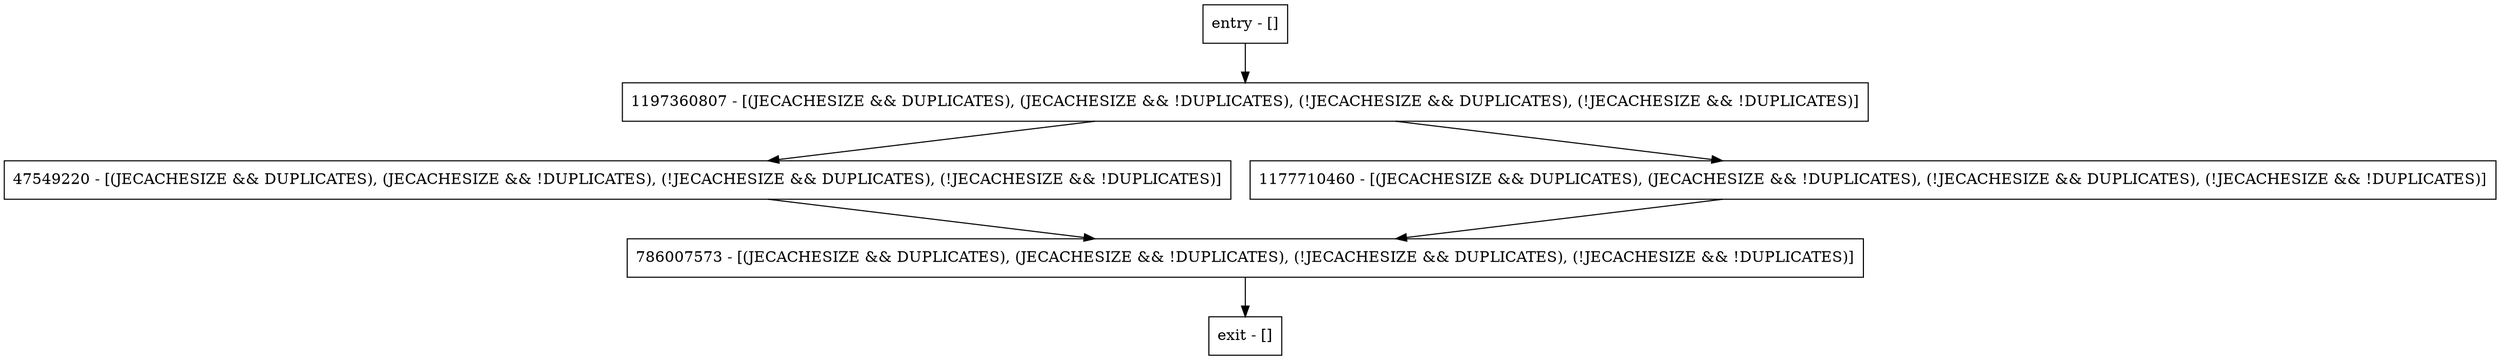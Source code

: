 digraph getUtilizationRepairDone {
node [shape=record];
entry [label="entry - []"];
exit [label="exit - []"];
786007573 [label="786007573 - [(JECACHESIZE && DUPLICATES), (JECACHESIZE && !DUPLICATES), (!JECACHESIZE && DUPLICATES), (!JECACHESIZE && !DUPLICATES)]"];
47549220 [label="47549220 - [(JECACHESIZE && DUPLICATES), (JECACHESIZE && !DUPLICATES), (!JECACHESIZE && DUPLICATES), (!JECACHESIZE && !DUPLICATES)]"];
1197360807 [label="1197360807 - [(JECACHESIZE && DUPLICATES), (JECACHESIZE && !DUPLICATES), (!JECACHESIZE && DUPLICATES), (!JECACHESIZE && !DUPLICATES)]"];
1177710460 [label="1177710460 - [(JECACHESIZE && DUPLICATES), (JECACHESIZE && !DUPLICATES), (!JECACHESIZE && DUPLICATES), (!JECACHESIZE && !DUPLICATES)]"];
entry;
exit;
entry -> 1197360807;
786007573 -> exit;
47549220 -> 786007573;
1197360807 -> 47549220;
1197360807 -> 1177710460;
1177710460 -> 786007573;
}
